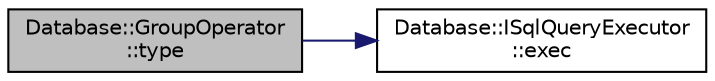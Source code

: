 digraph "Database::GroupOperator::type"
{
 // LATEX_PDF_SIZE
  edge [fontname="Helvetica",fontsize="10",labelfontname="Helvetica",labelfontsize="10"];
  node [fontname="Helvetica",fontsize="10",shape=record];
  rankdir="LR";
  Node1 [label="Database::GroupOperator\l::type",height=0.2,width=0.4,color="black", fillcolor="grey75", style="filled", fontcolor="black",tooltip=" "];
  Node1 -> Node2 [color="midnightblue",fontsize="10",style="solid",fontname="Helvetica"];
  Node2 [label="Database::ISqlQueryExecutor\l::exec",height=0.2,width=0.4,color="black", fillcolor="white", style="filled",URL="$struct_database_1_1_i_sql_query_executor.html#acfcd209fa4cb62eb1c1f99bbdd653131",tooltip=" "];
}
